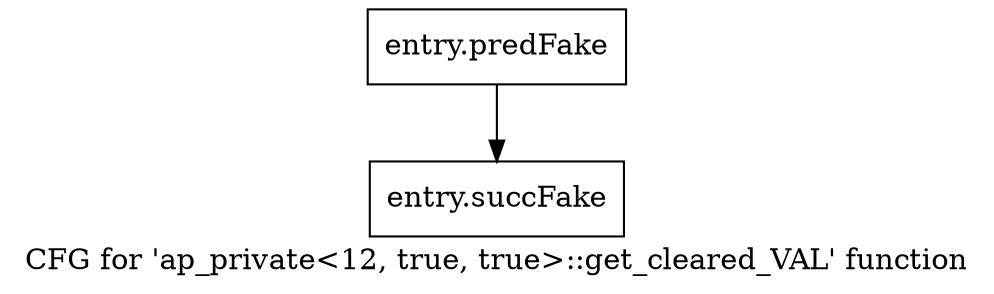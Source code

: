 digraph "CFG for 'ap_private\<12, true, true\>::get_cleared_VAL' function" {
	label="CFG for 'ap_private\<12, true, true\>::get_cleared_VAL' function";

	Node0x5a54d70 [shape=record,filename="",linenumber="",label="{entry.predFake}"];
	Node0x5a54d70 -> Node0x5b2c3b0[ callList="" memoryops="" filename="/home/omerfaruk/tools/Xilinx/Vitis_HLS/2023.2/include/etc/ap_private.h" execusionnum="6"];
	Node0x5b2c3b0 [shape=record,filename="/home/omerfaruk/tools/Xilinx/Vitis_HLS/2023.2/include/etc/ap_private.h",linenumber="1438",label="{entry.succFake}"];
}
